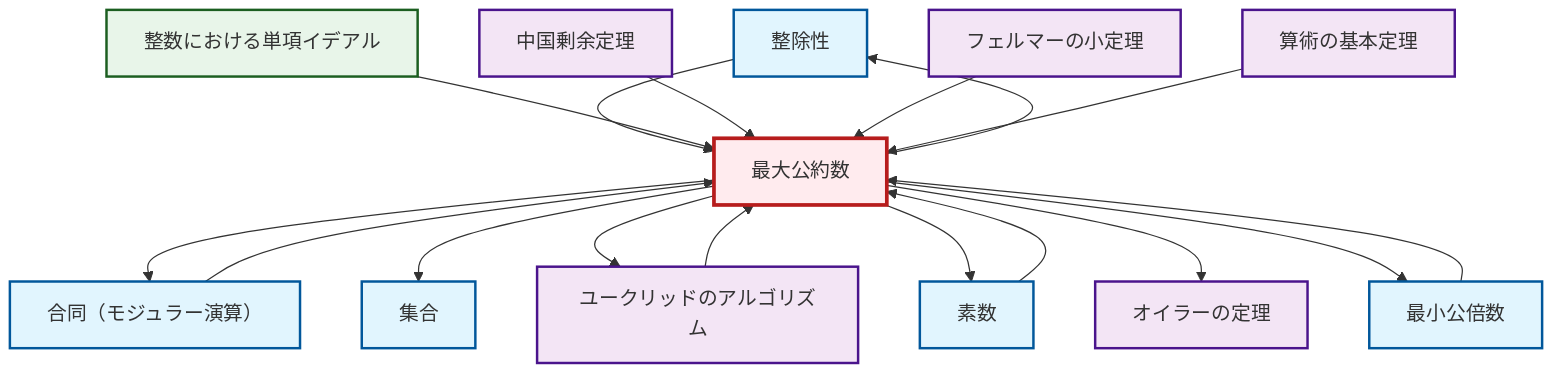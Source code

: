 graph TD
    classDef definition fill:#e1f5fe,stroke:#01579b,stroke-width:2px
    classDef theorem fill:#f3e5f5,stroke:#4a148c,stroke-width:2px
    classDef axiom fill:#fff3e0,stroke:#e65100,stroke-width:2px
    classDef example fill:#e8f5e9,stroke:#1b5e20,stroke-width:2px
    classDef current fill:#ffebee,stroke:#b71c1c,stroke-width:3px
    def-divisibility["整除性"]:::definition
    def-gcd["最大公約数"]:::definition
    def-lcm["最小公倍数"]:::definition
    thm-euclidean-algorithm["ユークリッドのアルゴリズム"]:::theorem
    thm-euler["オイラーの定理"]:::theorem
    thm-fundamental-arithmetic["算術の基本定理"]:::theorem
    def-congruence["合同（モジュラー演算）"]:::definition
    thm-fermat-little["フェルマーの小定理"]:::theorem
    def-set["集合"]:::definition
    ex-principal-ideal["整数における単項イデアル"]:::example
    def-prime["素数"]:::definition
    thm-chinese-remainder["中国剰余定理"]:::theorem
    def-divisibility --> def-gcd
    def-congruence --> def-gcd
    def-gcd --> def-congruence
    def-gcd --> def-set
    def-gcd --> thm-euclidean-algorithm
    def-lcm --> def-gcd
    ex-principal-ideal --> def-gcd
    thm-chinese-remainder --> def-gcd
    thm-euclidean-algorithm --> def-gcd
    thm-fermat-little --> def-gcd
    def-gcd --> def-prime
    def-gcd --> thm-euler
    def-gcd --> def-divisibility
    def-gcd --> def-lcm
    def-prime --> def-gcd
    thm-fundamental-arithmetic --> def-gcd
    class def-gcd current